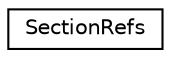digraph "Graphical Class Hierarchy"
{
 // INTERACTIVE_SVG=YES
 // LATEX_PDF_SIZE
  edge [fontname="Helvetica",fontsize="10",labelfontname="Helvetica",labelfontsize="10"];
  node [fontname="Helvetica",fontsize="10",shape=record];
  rankdir="LR";
  Node0 [label="SectionRefs",height=0.2,width=0.4,color="black", fillcolor="white", style="filled",URL="$d1/df9/class_section_refs.html",tooltip="class that represents a list of constant references to sections."];
}
